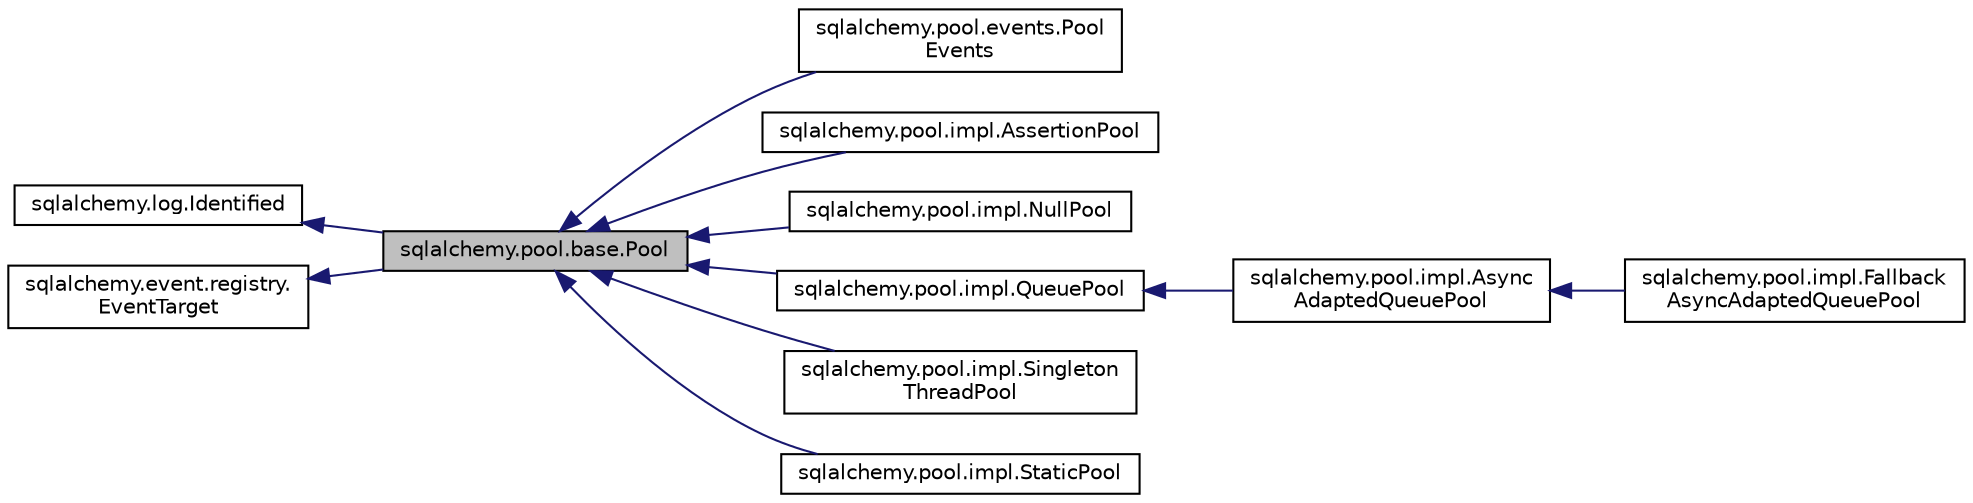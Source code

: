 digraph "sqlalchemy.pool.base.Pool"
{
 // LATEX_PDF_SIZE
  edge [fontname="Helvetica",fontsize="10",labelfontname="Helvetica",labelfontsize="10"];
  node [fontname="Helvetica",fontsize="10",shape=record];
  rankdir="LR";
  Node1 [label="sqlalchemy.pool.base.Pool",height=0.2,width=0.4,color="black", fillcolor="grey75", style="filled", fontcolor="black",tooltip=" "];
  Node2 -> Node1 [dir="back",color="midnightblue",fontsize="10",style="solid",fontname="Helvetica"];
  Node2 [label="sqlalchemy.log.Identified",height=0.2,width=0.4,color="black", fillcolor="white", style="filled",URL="$classsqlalchemy_1_1log_1_1Identified.html",tooltip=" "];
  Node3 -> Node1 [dir="back",color="midnightblue",fontsize="10",style="solid",fontname="Helvetica"];
  Node3 [label="sqlalchemy.event.registry.\lEventTarget",height=0.2,width=0.4,color="black", fillcolor="white", style="filled",URL="$classsqlalchemy_1_1event_1_1registry_1_1EventTarget.html",tooltip=" "];
  Node1 -> Node4 [dir="back",color="midnightblue",fontsize="10",style="solid",fontname="Helvetica"];
  Node4 [label="sqlalchemy.pool.events.Pool\lEvents",height=0.2,width=0.4,color="black", fillcolor="white", style="filled",URL="$classsqlalchemy_1_1pool_1_1events_1_1PoolEvents.html",tooltip=" "];
  Node1 -> Node5 [dir="back",color="midnightblue",fontsize="10",style="solid",fontname="Helvetica"];
  Node5 [label="sqlalchemy.pool.impl.AssertionPool",height=0.2,width=0.4,color="black", fillcolor="white", style="filled",URL="$classsqlalchemy_1_1pool_1_1impl_1_1AssertionPool.html",tooltip=" "];
  Node1 -> Node6 [dir="back",color="midnightblue",fontsize="10",style="solid",fontname="Helvetica"];
  Node6 [label="sqlalchemy.pool.impl.NullPool",height=0.2,width=0.4,color="black", fillcolor="white", style="filled",URL="$classsqlalchemy_1_1pool_1_1impl_1_1NullPool.html",tooltip=" "];
  Node1 -> Node7 [dir="back",color="midnightblue",fontsize="10",style="solid",fontname="Helvetica"];
  Node7 [label="sqlalchemy.pool.impl.QueuePool",height=0.2,width=0.4,color="black", fillcolor="white", style="filled",URL="$classsqlalchemy_1_1pool_1_1impl_1_1QueuePool.html",tooltip=" "];
  Node7 -> Node8 [dir="back",color="midnightblue",fontsize="10",style="solid",fontname="Helvetica"];
  Node8 [label="sqlalchemy.pool.impl.Async\lAdaptedQueuePool",height=0.2,width=0.4,color="black", fillcolor="white", style="filled",URL="$classsqlalchemy_1_1pool_1_1impl_1_1AsyncAdaptedQueuePool.html",tooltip=" "];
  Node8 -> Node9 [dir="back",color="midnightblue",fontsize="10",style="solid",fontname="Helvetica"];
  Node9 [label="sqlalchemy.pool.impl.Fallback\lAsyncAdaptedQueuePool",height=0.2,width=0.4,color="black", fillcolor="white", style="filled",URL="$classsqlalchemy_1_1pool_1_1impl_1_1FallbackAsyncAdaptedQueuePool.html",tooltip=" "];
  Node1 -> Node10 [dir="back",color="midnightblue",fontsize="10",style="solid",fontname="Helvetica"];
  Node10 [label="sqlalchemy.pool.impl.Singleton\lThreadPool",height=0.2,width=0.4,color="black", fillcolor="white", style="filled",URL="$classsqlalchemy_1_1pool_1_1impl_1_1SingletonThreadPool.html",tooltip=" "];
  Node1 -> Node11 [dir="back",color="midnightblue",fontsize="10",style="solid",fontname="Helvetica"];
  Node11 [label="sqlalchemy.pool.impl.StaticPool",height=0.2,width=0.4,color="black", fillcolor="white", style="filled",URL="$classsqlalchemy_1_1pool_1_1impl_1_1StaticPool.html",tooltip=" "];
}

